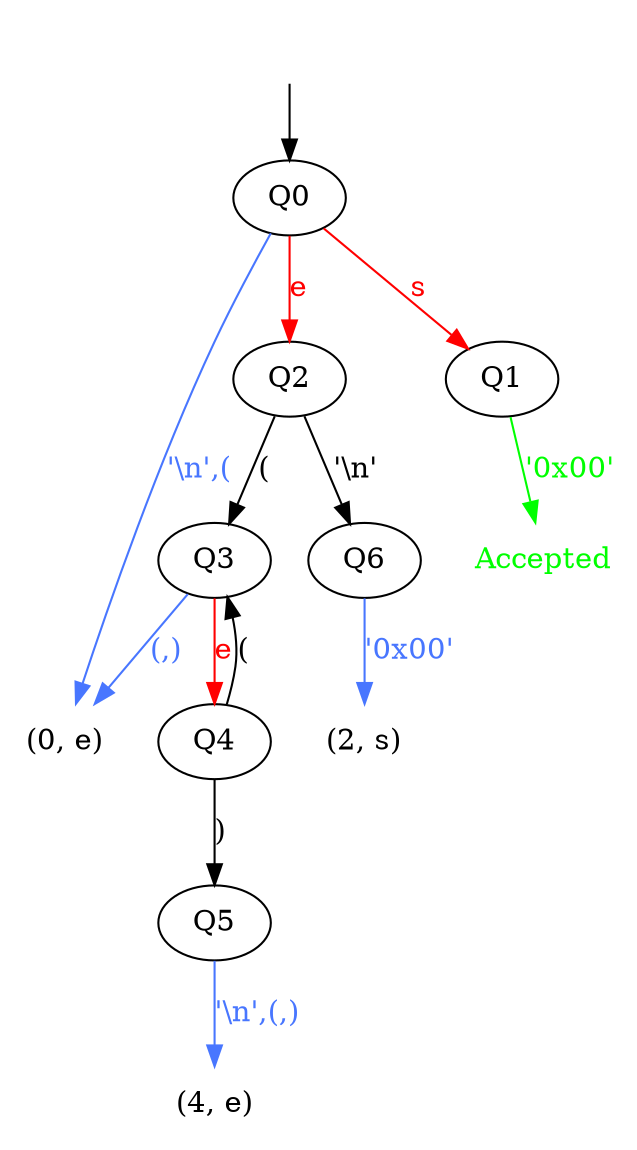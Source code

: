 digraph DOTaut {
 start [ style=invis ];
 start -> Q0 [ color=black];
 Accepted [shape=none, fontcolor=green];
   "(0, e)" [shape=none];
   Q0 -> "(0, e)" [ color=royalblue1, fontcolor=royalblue1, label = "'\\n',("];
   Q1 -> Accepted [ color=green, fontcolor=green, label = "'0x00'"];
   Q2 -> Q6 [ color=black,  fontcolor=black,label = "'\\n'"];
   Q2 -> Q3 [ color=black,  fontcolor=black,label = "("];
   "(0, e)" [shape=none];
   Q3 -> "(0, e)" [ color=royalblue1, fontcolor=royalblue1, label = "(,)"];
   Q4 -> Q3 [ color=black,  fontcolor=black,label = "("];
   Q4 -> Q5 [ color=black,  fontcolor=black,label = ")"];
   "(4, e)" [shape=none];
   Q5 -> "(4, e)" [ color=royalblue1, fontcolor=royalblue1, label = "'\\n',(,)"];
   "(2, s)" [shape=none];
   Q6 -> "(2, s)" [ color=royalblue1, fontcolor=royalblue1, label = "'0x00'"];
   Q0 -> Q2 [ color=red, fontcolor=red, label = "e"];
   Q0 -> Q1 [ color=red, fontcolor=red, label = "s"];
   Q3 -> Q4 [ color=red, fontcolor=red, label = "e"];
}
